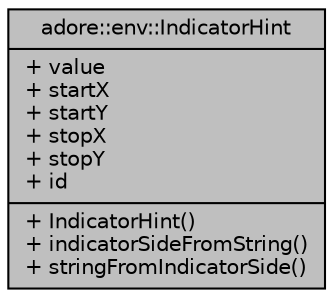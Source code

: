 digraph "adore::env::IndicatorHint"
{
 // LATEX_PDF_SIZE
  edge [fontname="Helvetica",fontsize="10",labelfontname="Helvetica",labelfontsize="10"];
  node [fontname="Helvetica",fontsize="10",shape=record];
  Node1 [label="{adore::env::IndicatorHint\n|+ value\l+ startX\l+ startY\l+ stopX\l+ stopY\l+ id\l|+ IndicatorHint()\l+ indicatorSideFromString()\l+ stringFromIndicatorSide()\l}",height=0.2,width=0.4,color="black", fillcolor="grey75", style="filled", fontcolor="black",tooltip=" "];
}

